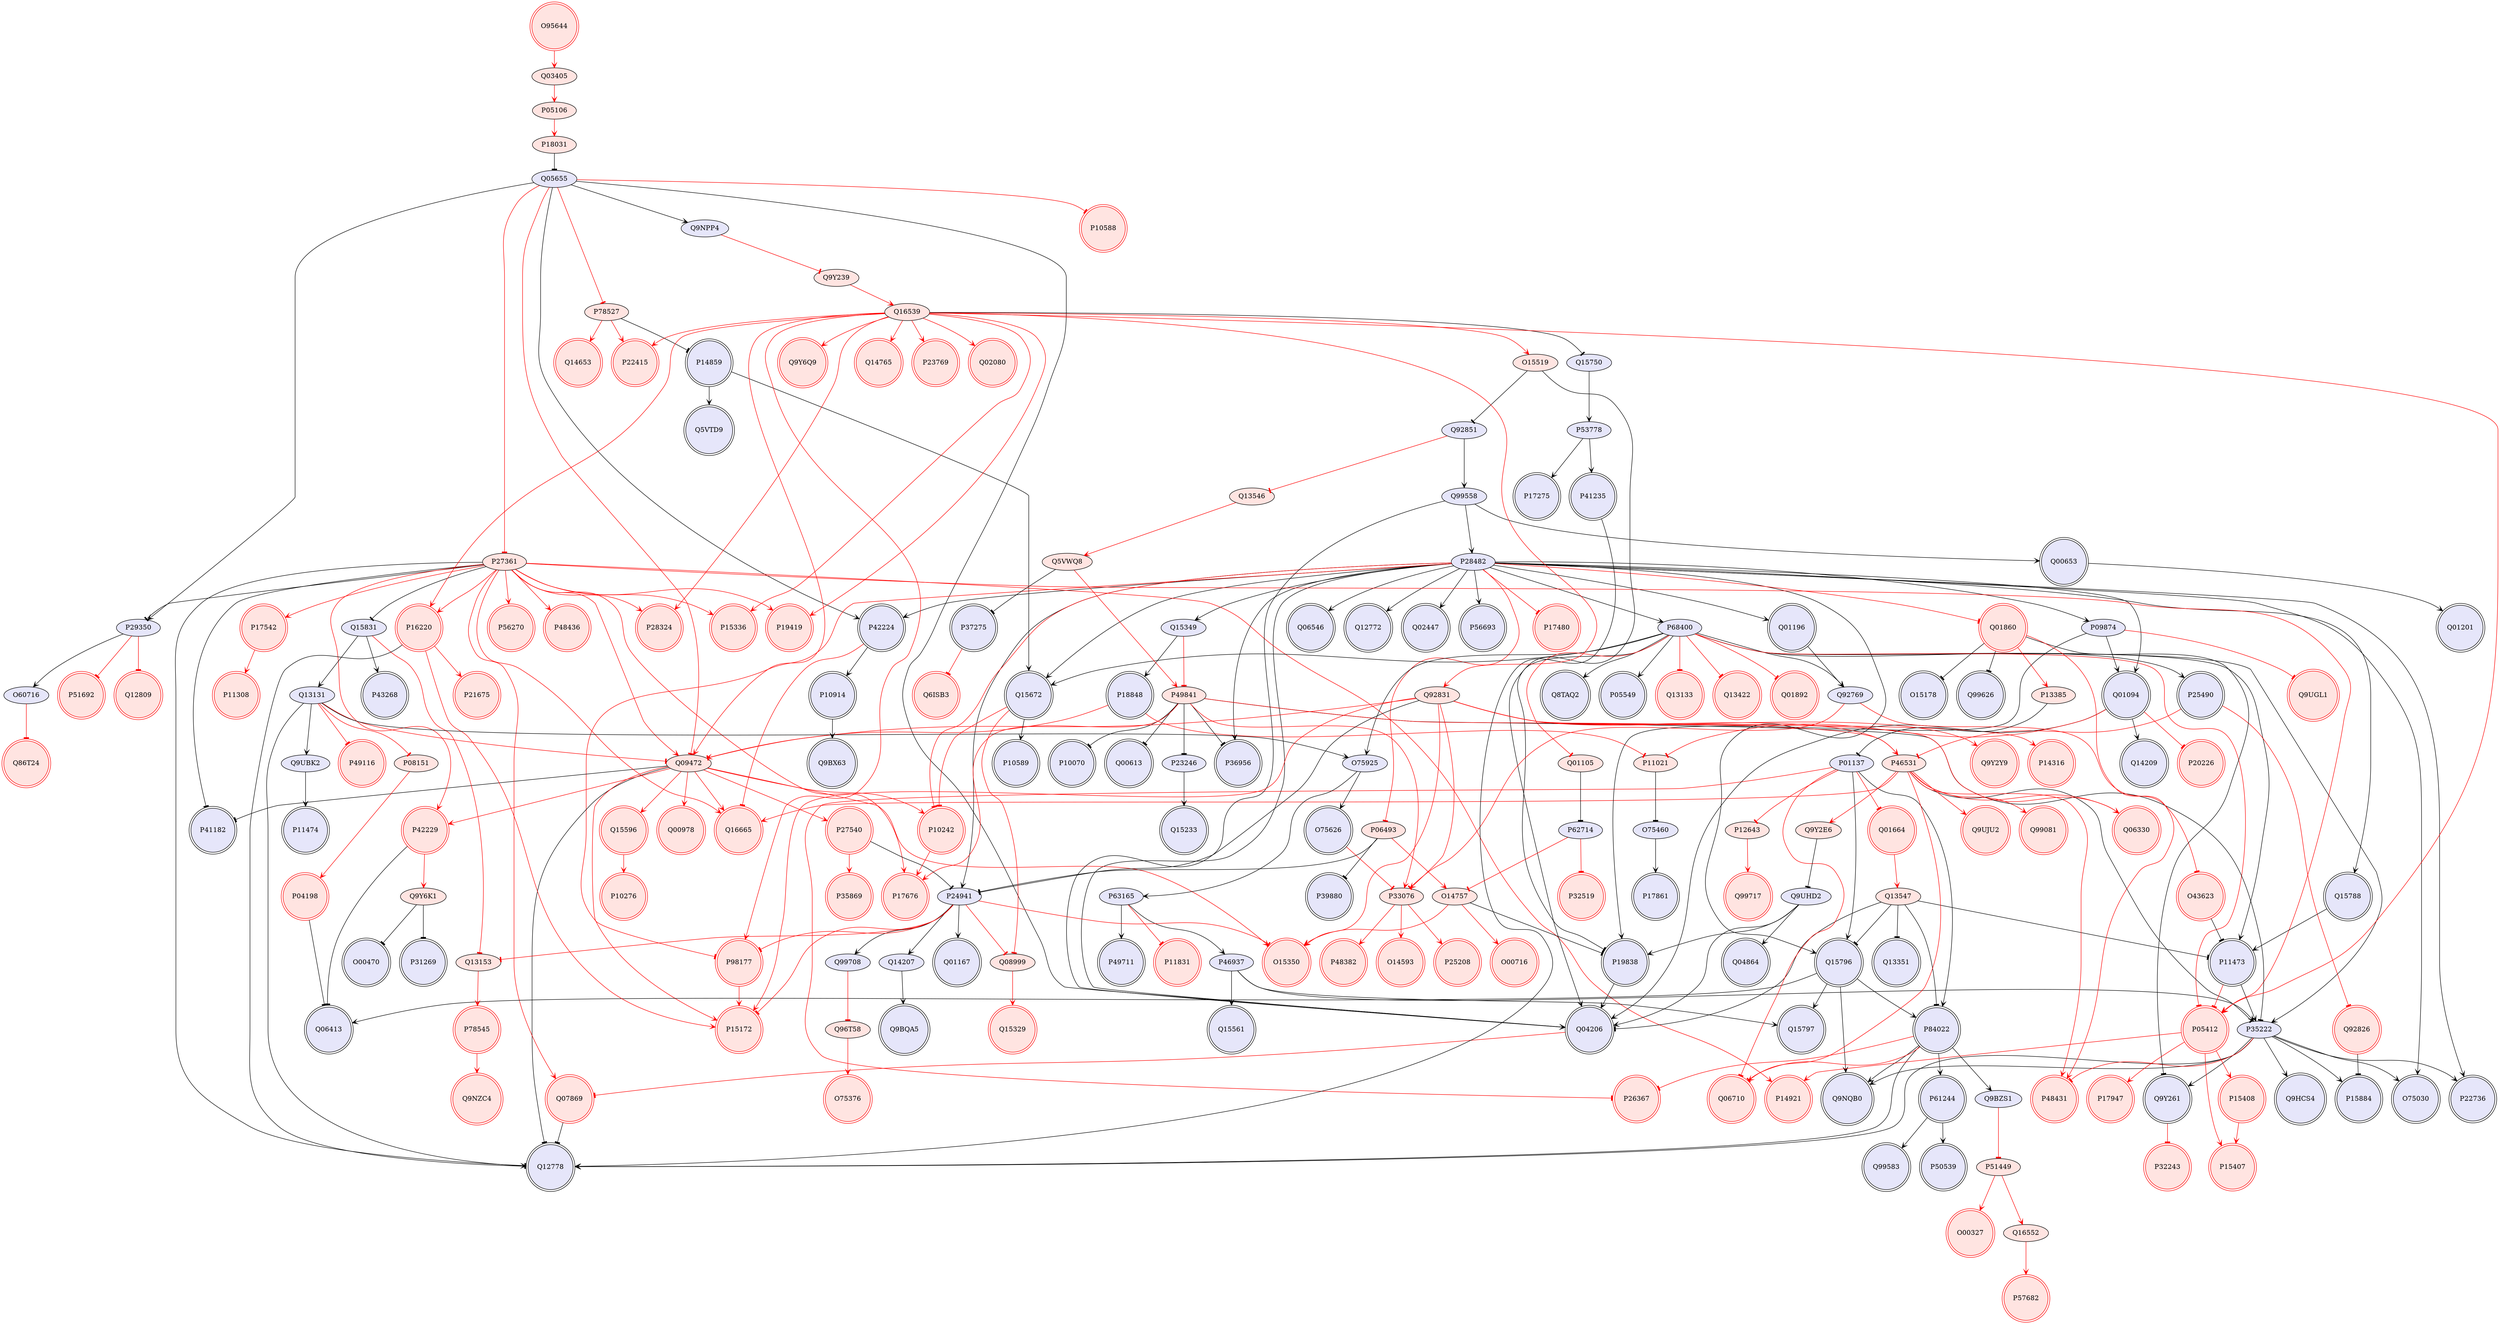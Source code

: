 digraph {

P18031->Q05655 [penwidth=1, color=black, arrowhead="tee"]
O75460->P17861 [penwidth=1, color=black, arrowhead="vee"]
Q15349->P18848 [penwidth=1, color=black, arrowhead="vee"]
P28482->Q15349 [penwidth=1, color=black, arrowhead="vee"]
P78527->P14859 [penwidth=1, color=black, arrowhead="tee"]
Q09472->Q12778 [penwidth=1, color=black, arrowhead="tee"]
Q09472->P41182 [penwidth=1, color=black, arrowhead="tee"]
P27361->Q15831 [penwidth=1, color=black, arrowhead="tee"]
P27361->P29350 [penwidth=1, color=black, arrowhead="tee"]
P27361->Q12778 [penwidth=1, color=black, arrowhead="tee"]
P27361->P41182 [penwidth=1, color=black, arrowhead="tee"]
Q15796->Q15797 [penwidth=1, color=black, arrowhead="vee"]
Q15796->Q9NQB0 [penwidth=1, color=black, arrowhead="vee"]
Q13547->Q15796 [penwidth=1, color=black, arrowhead="tee"]
Q15796->P84022 [penwidth=1, color=black, arrowhead="vee"]
P01137->Q15796 [penwidth=1, color=black, arrowhead="vee"]
P28482->Q15796 [penwidth=1, color=black, arrowhead="vee"]
Q15796->Q06413 [penwidth=1, color=black, arrowhead="vee"]
P46937->P35222 [penwidth=1, color=black, arrowhead="vee"]
P35222->Q9NQB0 [penwidth=1, color=black, arrowhead="vee"]
P35222->Q12778 [penwidth=1, color=black, arrowhead="vee"]
P68400->P35222 [penwidth=1, color=black, arrowhead="vee"]
P46531->P35222 [penwidth=1, color=black, arrowhead="tee"]
P35222->O75030 [penwidth=1, color=black, arrowhead="vee"]
P35222->P22736 [penwidth=1, color=black, arrowhead="vee"]
P11473->P35222 [penwidth=1, color=black, arrowhead="vee"]
P49841->P35222 [penwidth=1, color=black, arrowhead="tee"]
P35222->P15884 [penwidth=1, color=black, arrowhead="vee"]
P35222->Q9HCS4 [penwidth=1, color=black, arrowhead="vee"]
Q99558->Q00653 [penwidth=1, color=black, arrowhead="vee"]
Q00653->Q01201 [penwidth=1, color=black, arrowhead="vee"]
P46937->Q15797 [penwidth=1, color=black, arrowhead="vee"]
P63165->P46937 [penwidth=1, color=black, arrowhead="vee"]
P46937->Q15561 [penwidth=1, color=black, arrowhead="vee"]
P16220->Q12778 [penwidth=1, color=black, arrowhead="tee"]
O14757->P19838 [penwidth=1, color=black, arrowhead="tee"]
P19838->Q04206 [penwidth=1, color=black, arrowhead="vee"]
O15519->P19838 [penwidth=1, color=black, arrowhead="tee"]
P09874->P19838 [penwidth=1, color=black, arrowhead="vee"]
Q9UHD2->P19838 [penwidth=1, color=black, arrowhead="vee"]
P63165->P49711 [penwidth=1, color=black, arrowhead="vee"]
P11021->O75460 [penwidth=1, color=black, arrowhead="tee"]
Q92831->P24941 [penwidth=1, color=black, arrowhead="tee"]
P68400->P25490 [penwidth=1, color=black, arrowhead="vee"]
P49841->P36956 [penwidth=1, color=black, arrowhead="tee"]
P28482->P36956 [penwidth=1, color=black, arrowhead="vee"]
P23246->Q15233 [penwidth=1, color=black, arrowhead="vee"]
P49841->P10070 [penwidth=1, color=black, arrowhead="tee"]
P06493->P24941 [penwidth=1, color=black, arrowhead="tee"]
P06493->P39880 [penwidth=1, color=black, arrowhead="tee"]
Q01094->Q14209 [penwidth=1, color=black, arrowhead="vee"]
Q15831->Q13131 [penwidth=1, color=black, arrowhead="vee"]
Q15831->P43268 [penwidth=1, color=black, arrowhead="vee"]
Q05655->P29350 [penwidth=1, color=black, arrowhead="vee"]
P29350->O60716 [penwidth=1, color=black, arrowhead="vee"]
P84022->Q9NQB0 [penwidth=1, color=black, arrowhead="vee"]
P68400->Q92769 [penwidth=1, color=black, arrowhead="vee"]
Q01196->Q92769 [penwidth=1, color=black, arrowhead="vee"]
P24941->Q99708 [penwidth=1, color=black, arrowhead="vee"]
P24941->Q14207 [penwidth=1, color=black, arrowhead="vee"]
P28482->P24941 [penwidth=1, color=black, arrowhead="vee"]
P24941->Q01167 [penwidth=1, color=black, arrowhead="vee"]
P84022->Q12778 [penwidth=1, color=black, arrowhead="vee"]
Q07869->Q12778 [penwidth=1, color=black, arrowhead="tee"]
Q13131->Q12778 [penwidth=1, color=black, arrowhead="vee"]
P41235->Q12778 [penwidth=1, color=black, arrowhead="vee"]
O75925->P63165 [penwidth=1, color=black, arrowhead="vee"]
P68400->O75925 [penwidth=1, color=black, arrowhead="vee"]
O75925->O75626 [penwidth=1, color=black, arrowhead="vee"]
Q13131->O75925 [penwidth=1, color=black, arrowhead="vee"]
P42224->P10914 [penwidth=1, color=black, arrowhead="vee"]
Q05655->P42224 [penwidth=1, color=black, arrowhead="vee"]
P28482->P42224 [penwidth=1, color=black, arrowhead="vee"]
Q92851->Q99558 [penwidth=1, color=black, arrowhead="vee"]
Q99558->Q04206 [penwidth=1, color=black, arrowhead="vee"]
Q99558->P28482 [penwidth=1, color=black, arrowhead="vee"]
P49841->Q00613 [penwidth=1, color=black, arrowhead="tee"]
Q15788->P11473 [penwidth=1, color=black, arrowhead="vee"]
P28482->Q15788 [penwidth=1, color=black, arrowhead="vee"]
O15519->Q92851 [penwidth=1, color=black, arrowhead="tee"]
Q14207->Q9BQA5 [penwidth=1, color=black, arrowhead="vee"]
P61244->Q99583 [penwidth=1, color=black, arrowhead="vee"]
P84022->P61244 [penwidth=1, color=black, arrowhead="vee"]
P61244->P50539 [penwidth=1, color=black, arrowhead="vee"]
Q13547->Q04206 [penwidth=1, color=black, arrowhead="tee"]
Q13547->P84022 [penwidth=1, color=black, arrowhead="tee"]
Q13547->Q13351 [penwidth=1, color=black, arrowhead="tee"]
P68400->Q8TAQ2 [penwidth=1, color=black, arrowhead="vee"]
P68400->Q04206 [penwidth=1, color=black, arrowhead="vee"]
P68400->Q15672 [penwidth=1, color=black, arrowhead="vee"]
P68400->P11473 [penwidth=1, color=black, arrowhead="vee"]
P28482->P68400 [penwidth=1, color=black, arrowhead="vee"]
P68400->P05549 [penwidth=1, color=black, arrowhead="vee"]
P10914->Q9BX63 [penwidth=1, color=black, arrowhead="vee"]
Q01094->Q04206 [penwidth=1, color=black, arrowhead="vee"]
P09874->Q01094 [penwidth=1, color=black, arrowhead="vee"]
P28482->Q01094 [penwidth=1, color=black, arrowhead="vee"]
P28482->Q06546 [penwidth=1, color=black, arrowhead="vee"]
P28482->O75030 [penwidth=1, color=black, arrowhead="vee"]
Q13131->Q9UBK2 [penwidth=1, color=black, arrowhead="vee"]
Q9UBK2->P11474 [penwidth=1, color=black, arrowhead="vee"]
Q05655->Q04206 [penwidth=1, color=black, arrowhead="vee"]
Q9UHD2->Q04206 [penwidth=1, color=black, arrowhead="vee"]
P28482->Q04206 [penwidth=1, color=black, arrowhead="vee"]
P28482->P22736 [penwidth=1, color=black, arrowhead="vee"]
P49841->P23246 [penwidth=1, color=black, arrowhead="tee"]
Q9UHD2->Q04864 [penwidth=1, color=black, arrowhead="vee"]
P01137->P84022 [penwidth=1, color=black, arrowhead="vee"]
P84022->Q9BZS1 [penwidth=1, color=black, arrowhead="vee"]
P28482->Q15672 [penwidth=1, color=black, arrowhead="vee"]
P28482->P09874 [penwidth=1, color=black, arrowhead="vee"]
P28482->Q12772 [penwidth=1, color=black, arrowhead="vee"]
Q05655->Q9NPP4 [penwidth=1, color=black, arrowhead="vee"]
P28482->Q01196 [penwidth=1, color=black, arrowhead="vee"]
P28482->Q02447 [penwidth=1, color=black, arrowhead="vee"]
Q16539->Q15750 [penwidth=1, color=black, arrowhead="tee"]
Q9Y2E6->Q9UHD2 [penwidth=1, color=black, arrowhead="tee"]
Q01105->P62714 [penwidth=1, color=black, arrowhead="tee"]
P13385->P01137 [penwidth=1, color=black, arrowhead="tee"]
P28482->P56693 [penwidth=1, color=black, arrowhead="vee"]
Q15750->P53778 [penwidth=1, color=black, arrowhead="vee"]
P53778->P41235 [penwidth=1, color=black, arrowhead="vee"]
Q01860->Q9Y261 [penwidth=1, color=black, arrowhead="tee"]
P35222->Q9Y261 [penwidth=1, color=black, arrowhead="vee"]
P14859->Q5VTD9 [penwidth=1, color=black, arrowhead="vee"]
P14859->Q15672 [penwidth=1, color=black, arrowhead="vee"]
Q13547->P11473 [penwidth=1, color=black, arrowhead="tee"]
O43623->P11473 [penwidth=1, color=black, arrowhead="tee"]
Q92826->P15884 [penwidth=1, color=black, arrowhead="tee"]
P42229->Q06413 [penwidth=1, color=black, arrowhead="tee"]
P04198->Q06413 [penwidth=1, color=black, arrowhead="tee"]
Q01860->Q99626 [penwidth=1, color=black, arrowhead="tee"]
Q01860->O15178 [penwidth=1, color=black, arrowhead="tee"]
Q5VWQ8->P37275 [penwidth=1, color=black, arrowhead="tee"]
Q15672->P10589 [penwidth=1, color=black, arrowhead="vee"]
P53778->P17275 [penwidth=1, color=black, arrowhead="vee"]
Q9Y6K1->O00470 [penwidth=1, color=black, arrowhead="tee"]
Q9Y6K1->P31269 [penwidth=1, color=black, arrowhead="tee"]
P27540->P24941 [penwidth=1, color=black, arrowhead="tee"]
P05106->P18031 [penwidth=1, color=red, arrowhead="vee"]
Q09472->O15350 [penwidth=1, color=red, arrowhead="vee"]
Q92831->O15350 [penwidth=1, color=red, arrowhead="vee"]
P24941->O15350 [penwidth=1, color=red, arrowhead="tee"]
O14757->O15350 [penwidth=1, color=red, arrowhead="vee"]
P12643->Q99717 [penwidth=1, color=red, arrowhead="vee"]
Q15349->P49841 [penwidth=1, color=red, arrowhead="tee"]
P27361->Q09472 [penwidth=1, color=red, arrowhead="vee"]
P18848->Q09472 [penwidth=1, color=red, arrowhead="tee"]
Q09472->P27540 [penwidth=1, color=red, arrowhead="vee"]
Q92831->Q09472 [penwidth=1, color=red, arrowhead="vee"]
Q09472->P15172 [penwidth=1, color=red, arrowhead="vee"]
Q09472->P10242 [penwidth=1, color=red, arrowhead="vee"]
Q09472->Q15596 [penwidth=1, color=red, arrowhead="vee"]
Q09472->P42229 [penwidth=1, color=red, arrowhead="vee"]
Q09472->Q16665 [penwidth=1, color=red, arrowhead="vee"]
Q05655->Q09472 [penwidth=1, color=red, arrowhead="tee"]
Q16539->Q09472 [penwidth=1, color=red, arrowhead="vee"]
Q13131->Q09472 [penwidth=1, color=red, arrowhead="tee"]
Q09472->Q00978 [penwidth=1, color=red, arrowhead="vee"]
P51449->O00327 [penwidth=1, color=red, arrowhead="vee"]
P27361->P16220 [penwidth=1, color=red, arrowhead="vee"]
P27361->P05412 [penwidth=1, color=red, arrowhead="vee"]
P27361->P15336 [penwidth=1, color=red, arrowhead="vee"]
P27361->P42229 [penwidth=1, color=red, arrowhead="vee"]
P27361->Q16665 [penwidth=1, color=red, arrowhead="vee"]
P27361->P17676 [penwidth=1, color=red, arrowhead="vee"]
Q05655->P27361 [penwidth=1, color=red, arrowhead="tee"]
P27361->Q07869 [penwidth=1, color=red, arrowhead="vee"]
P27361->P14921 [penwidth=1, color=red, arrowhead="vee"]
P27361->P17542 [penwidth=1, color=red, arrowhead="vee"]
P27361->P19419 [penwidth=1, color=red, arrowhead="vee"]
P27361->P28324 [penwidth=1, color=red, arrowhead="vee"]
P27361->P56270 [penwidth=1, color=red, arrowhead="vee"]
Q13131->P08151 [penwidth=1, color=red, arrowhead="tee"]
P42229->Q9Y6K1 [penwidth=1, color=red, arrowhead="vee"]
P29350->P51692 [penwidth=1, color=red, arrowhead="tee"]
P35222->P48431 [penwidth=1, color=red, arrowhead="tee"]
P27540->P35869 [penwidth=1, color=red, arrowhead="vee"]
Q13131->P49116 [penwidth=1, color=red, arrowhead="tee"]
Q16539->P16220 [penwidth=1, color=red, arrowhead="vee"]
P16220->P21675 [penwidth=1, color=red, arrowhead="vee"]
Q9Y261->P32243 [penwidth=1, color=red, arrowhead="tee"]
Q92831->P15172 [penwidth=1, color=red, arrowhead="vee"]
Q92831->Q06330 [penwidth=1, color=red, arrowhead="vee"]
Q92831->P46531 [penwidth=1, color=red, arrowhead="vee"]
Q16539->Q92831 [penwidth=1, color=red, arrowhead="vee"]
Q92831->P14316 [penwidth=1, color=red, arrowhead="vee"]
Q92831->P33076 [penwidth=1, color=red, arrowhead="vee"]
Q92831->Q9Y2Y9 [penwidth=1, color=red, arrowhead="vee"]
P25490->P46531 [penwidth=1, color=red, arrowhead="tee"]
Q16539->Q9Y6Q9 [penwidth=1, color=red, arrowhead="vee"]
O14757->O00716 [penwidth=1, color=red, arrowhead="vee"]
P24941->Q08999 [penwidth=1, color=red, arrowhead="tee"]
Q08999->Q15329 [penwidth=1, color=red, arrowhead="vee"]
P06493->O14757 [penwidth=1, color=red, arrowhead="vee"]
P28482->P06493 [penwidth=1, color=red, arrowhead="tee"]
Q96T58->O75376 [penwidth=1, color=red, arrowhead="vee"]
Q15831->Q13153 [penwidth=1, color=red, arrowhead="tee"]
P29350->Q12809 [penwidth=1, color=red, arrowhead="tee"]
Q92769->P33076 [penwidth=1, color=red, arrowhead="tee"]
P24941->P15172 [penwidth=1, color=red, arrowhead="tee"]
P24941->Q13153 [penwidth=1, color=red, arrowhead="tee"]
P24941->P98177 [penwidth=1, color=red, arrowhead="tee"]
Q01094->P20226 [penwidth=1, color=red, arrowhead="tee"]
Q16539->Q14765 [penwidth=1, color=red, arrowhead="vee"]
P78527->Q14653 [penwidth=1, color=red, arrowhead="vee"]
P46531->P48431 [penwidth=1, color=red, arrowhead="vee"]
P42224->Q16665 [penwidth=1, color=red, arrowhead="tee"]
P46531->Q9UJU2 [penwidth=1, color=red, arrowhead="vee"]
P68400->P05412 [penwidth=1, color=red, arrowhead="tee"]
P05412->P15407 [penwidth=1, color=red, arrowhead="vee"]
P11473->P05412 [penwidth=1, color=red, arrowhead="tee"]
P05412->P17947 [penwidth=1, color=red, arrowhead="vee"]
Q16539->P05412 [penwidth=1, color=red, arrowhead="vee"]
P05412->P14921 [penwidth=1, color=red, arrowhead="vee"]
P05412->P15408 [penwidth=1, color=red, arrowhead="vee"]
Q15596->P10276 [penwidth=1, color=red, arrowhead="vee"]
P10242->P17676 [penwidth=1, color=red, arrowhead="vee"]
P28482->P10242 [penwidth=1, color=red, arrowhead="tee"]
P63165->P11831 [penwidth=1, color=red, arrowhead="tee"]
P46531->Q06330 [penwidth=1, color=red, arrowhead="vee"]
Q92851->Q13546 [penwidth=1, color=red, arrowhead="tee"]
Q01664->Q13547 [penwidth=1, color=red, arrowhead="vee"]
P33076->P25208 [penwidth=1, color=red, arrowhead="vee"]
Q99708->Q96T58 [penwidth=1, color=red, arrowhead="tee"]
P78527->P22415 [penwidth=1, color=red, arrowhead="vee"]
Q16539->P22415 [penwidth=1, color=red, arrowhead="vee"]
P68400->Q01105 [penwidth=1, color=red, arrowhead="tee"]
P68400->Q13133 [penwidth=1, color=red, arrowhead="tee"]
P68400->Q13422 [penwidth=1, color=red, arrowhead="tee"]
P68400->Q01892 [penwidth=1, color=red, arrowhead="tee"]
Q16539->P15336 [penwidth=1, color=red, arrowhead="vee"]
P62714->O14757 [penwidth=1, color=red, arrowhead="tee"]
P15408->P15407 [penwidth=1, color=red, arrowhead="vee"]
Q01094->P11021 [penwidth=1, color=red, arrowhead="tee"]
P46531->Q06710 [penwidth=1, color=red, arrowhead="vee"]
P84022->Q06710 [penwidth=1, color=red, arrowhead="tee"]
P01137->Q06710 [penwidth=1, color=red, arrowhead="tee"]
Q13546->Q5VWQ8 [penwidth=1, color=red, arrowhead="vee"]
P46531->Q16665 [penwidth=1, color=red, arrowhead="vee"]
P49841->P46531 [penwidth=1, color=red, arrowhead="vee"]
P46531->Q9Y2E6 [penwidth=1, color=red, arrowhead="vee"]
Q13153->P78545 [penwidth=1, color=red, arrowhead="vee"]
Q04206->Q07869 [penwidth=1, color=red, arrowhead="tee"]
P49841->P17676 [penwidth=1, color=red, arrowhead="vee"]
Q05655->P78527 [penwidth=1, color=red, arrowhead="tee"]
Q16539->O15519 [penwidth=1, color=red, arrowhead="vee"]
P84022->P26367 [penwidth=1, color=red, arrowhead="tee"]
P09874->Q9UGL1 [penwidth=1, color=red, arrowhead="tee"]
Q9BZS1->P51449 [penwidth=1, color=red, arrowhead="tee"]
Q05655->P10588 [penwidth=1, color=red, arrowhead="tee"]
Q9NPP4->Q9Y239 [penwidth=1, color=red, arrowhead="tee"]
Q16539->P98177 [penwidth=1, color=red, arrowhead="vee"]
Q9Y239->Q16539 [penwidth=1, color=red, arrowhead="vee"]
Q16539->P19419 [penwidth=1, color=red, arrowhead="vee"]
Q16539->P23769 [penwidth=1, color=red, arrowhead="vee"]
Q16539->P28324 [penwidth=1, color=red, arrowhead="vee"]
Q16539->Q02080 [penwidth=1, color=red, arrowhead="vee"]
O60716->Q86T24 [penwidth=1, color=red, arrowhead="tee"]
Q5VWQ8->P49841 [penwidth=1, color=red, arrowhead="vee"]
P49841->P33076 [penwidth=1, color=red, arrowhead="vee"]
P28482->P98177 [penwidth=1, color=red, arrowhead="tee"]
P01137->P12643 [penwidth=1, color=red, arrowhead="tee"]
P28482->Q01860 [penwidth=1, color=red, arrowhead="tee"]
P28482->P17480 [penwidth=1, color=red, arrowhead="tee"]
Q03405->P05106 [penwidth=1, color=red, arrowhead="vee"]
P78545->Q9NZC4 [penwidth=1, color=red, arrowhead="vee"]
P62714->P32519 [penwidth=1, color=red, arrowhead="tee"]
P33076->P48382 [penwidth=1, color=red, arrowhead="vee"]
P33076->O14593 [penwidth=1, color=red, arrowhead="vee"]
P16220->P15172 [penwidth=1, color=red, arrowhead="vee"]
P98177->P15172 [penwidth=1, color=red, arrowhead="vee"]
Q15672->P10242 [penwidth=1, color=red, arrowhead="tee"]
P08151->P04198 [penwidth=1, color=red, arrowhead="vee"]
P17542->P11308 [penwidth=1, color=red, arrowhead="vee"]
P25490->Q92826 [penwidth=1, color=red, arrowhead="tee"]
Q92769->O43623 [penwidth=1, color=red, arrowhead="tee"]
Q01860->P48431 [penwidth=1, color=red, arrowhead="vee"]
Q01860->P13385 [penwidth=1, color=red, arrowhead="vee"]
P37275->Q6ISB3 [penwidth=1, color=red, arrowhead="tee"]
O75626->P33076 [penwidth=1, color=red, arrowhead="tee"]
P46531->Q99081 [penwidth=1, color=red, arrowhead="vee"]
P18848->P11021 [penwidth=1, color=red, arrowhead="tee"]
P27361->P48436 [penwidth=1, color=red, arrowhead="vee"]
Q16552->P57682 [penwidth=1, color=red, arrowhead="vee"]
P01137->P26367 [penwidth=1, color=red, arrowhead="tee"]
P01137->Q01664 [penwidth=1, color=red, arrowhead="tee"]
O95644->Q03405 [penwidth=1, color=red, arrowhead="vee"]
Q15672->Q08999 [penwidth=1, color=red, arrowhead="tee"]
P51449->Q16552 [penwidth=1, color=red, arrowhead="vee"]
O95644 [style=filled, color=red, fillcolor=mistyrose, shape=invhouse];
P35869 [style=filled, color=red, fillcolor=mistyrose, shape=doublecircle];
P27540 [style=filled, color=red, fillcolor=mistyrose, shape=doublecircle];
O00327 [style=filled, color=red, fillcolor=mistyrose, shape=doublecircle];
P15336 [style=filled, color=red, fillcolor=mistyrose, shape=doublecircle];
P18848 [style=filled, color=black, fillcolor=lavender, shape=doublecircle];
Q9BX63 [style=filled, color=black, fillcolor=lavender, shape=doublecircle];
P41182 [style=filled, color=black, fillcolor=lavender, shape=doublecircle];
Q99626 [style=filled, color=black, fillcolor=lavender, shape=doublecircle];
P17676 [style=filled, color=red, fillcolor=mistyrose, shape=doublecircle];
P16220 [style=filled, color=red, fillcolor=mistyrose, shape=doublecircle];
P49711 [style=filled, color=black, fillcolor=lavender, shape=doublecircle];
P39880 [style=filled, color=black, fillcolor=lavender, shape=doublecircle];
Q01094 [style=filled, color=black, fillcolor=lavender, shape=doublecircle];
Q14209 [style=filled, color=black, fillcolor=lavender, shape=doublecircle];
O00716 [style=filled, color=red, fillcolor=mistyrose, shape=doublecircle];
Q15329 [style=filled, color=red, fillcolor=mistyrose, shape=doublecircle];
Q9NZC4 [style=filled, color=red, fillcolor=mistyrose, shape=doublecircle];
P32519 [style=filled, color=red, fillcolor=mistyrose, shape=doublecircle];
P78545 [style=filled, color=red, fillcolor=mistyrose, shape=doublecircle];
P19419 [style=filled, color=red, fillcolor=mistyrose, shape=doublecircle];
P28324 [style=filled, color=red, fillcolor=mistyrose, shape=doublecircle];
P11308 [style=filled, color=red, fillcolor=mistyrose, shape=doublecircle];
Q12809 [style=filled, color=red, fillcolor=mistyrose, shape=doublecircle];
P11474 [style=filled, color=black, fillcolor=lavender, shape=doublecircle];
P14921 [style=filled, color=red, fillcolor=mistyrose, shape=doublecircle];
P43268 [style=filled, color=black, fillcolor=lavender, shape=doublecircle];
P15407 [style=filled, color=red, fillcolor=mistyrose, shape=doublecircle];
P15408 [style=filled, color=red, fillcolor=mistyrose, shape=doublecircle];
Q9Y261 [style=filled, color=black, fillcolor=lavender, shape=doublecircle];
Q01167 [style=filled, color=black, fillcolor=lavender, shape=doublecircle];
Q12778 [style=filled, color=black, fillcolor=lavender, shape=doublecircle];
P98177 [style=filled, color=red, fillcolor=mistyrose, shape=doublecircle];
Q06546 [style=filled, color=black, fillcolor=lavender, shape=doublecircle];
P23769 [style=filled, color=red, fillcolor=mistyrose, shape=doublecircle];
Q5VTD9 [style=filled, color=black, fillcolor=lavender, shape=doublecircle];
P10070 [style=filled, color=black, fillcolor=lavender, shape=doublecircle];
Q6ISB3 [style=filled, color=red, fillcolor=mistyrose, shape=doublecircle];
Q16665 [style=filled, color=red, fillcolor=mistyrose, shape=doublecircle];
Q9BQA5 [style=filled, color=black, fillcolor=lavender, shape=doublecircle];
P41235 [style=filled, color=black, fillcolor=lavender, shape=doublecircle];
P31269 [style=filled, color=black, fillcolor=lavender, shape=doublecircle];
Q92826 [style=filled, color=red, fillcolor=mistyrose, shape=doublecircle];
Q00613 [style=filled, color=black, fillcolor=lavender, shape=doublecircle];
Q13422 [style=filled, color=red, fillcolor=mistyrose, shape=doublecircle];
P10914 [style=filled, color=black, fillcolor=lavender, shape=doublecircle];
P14316 [style=filled, color=red, fillcolor=mistyrose, shape=doublecircle];
Q14653 [style=filled, color=red, fillcolor=mistyrose, shape=doublecircle];
Q00978 [style=filled, color=red, fillcolor=mistyrose, shape=doublecircle];
P05412 [style=filled, color=red, fillcolor=mistyrose, shape=doublecircle];
P17275 [style=filled, color=black, fillcolor=lavender, shape=doublecircle];
Q9UGL1 [style=filled, color=red, fillcolor=mistyrose, shape=doublecircle];
Q13351 [style=filled, color=black, fillcolor=lavender, shape=doublecircle];
Q9Y2Y9 [style=filled, color=red, fillcolor=mistyrose, shape=doublecircle];
P57682 [style=filled, color=red, fillcolor=mistyrose, shape=doublecircle];
Q9UJU2 [style=filled, color=red, fillcolor=mistyrose, shape=doublecircle];
P61244 [style=filled, color=black, fillcolor=lavender, shape=doublecircle];
P56270 [style=filled, color=red, fillcolor=mistyrose, shape=doublecircle];
Q02080 [style=filled, color=red, fillcolor=mistyrose, shape=doublecircle];
Q06413 [style=filled, color=black, fillcolor=lavender, shape=doublecircle];
O00470 [style=filled, color=black, fillcolor=lavender, shape=doublecircle];
O75030 [style=filled, color=black, fillcolor=lavender, shape=doublecircle];
Q99583 [style=filled, color=black, fillcolor=lavender, shape=doublecircle];
P50539 [style=filled, color=black, fillcolor=lavender, shape=doublecircle];
P10242 [style=filled, color=red, fillcolor=mistyrose, shape=doublecircle];
P04198 [style=filled, color=red, fillcolor=mistyrose, shape=doublecircle];
P15172 [style=filled, color=red, fillcolor=mistyrose, shape=doublecircle];
Q15788 [style=filled, color=black, fillcolor=lavender, shape=doublecircle];
Q15596 [style=filled, color=red, fillcolor=mistyrose, shape=doublecircle];
Q9Y6Q9 [style=filled, color=red, fillcolor=mistyrose, shape=doublecircle];
O75376 [style=filled, color=red, fillcolor=mistyrose, shape=doublecircle];
O95644 [style=filled, color=red, fillcolor=mistyrose, shape=doublecircle];
P19838 [style=filled, color=black, fillcolor=lavender, shape=doublecircle];
Q00653 [style=filled, color=black, fillcolor=lavender, shape=doublecircle];
P25208 [style=filled, color=red, fillcolor=mistyrose, shape=doublecircle];
Q15233 [style=filled, color=black, fillcolor=lavender, shape=doublecircle];
Q13133 [style=filled, color=red, fillcolor=mistyrose, shape=doublecircle];
P49116 [style=filled, color=red, fillcolor=mistyrose, shape=doublecircle];
P10589 [style=filled, color=black, fillcolor=lavender, shape=doublecircle];
P10588 [style=filled, color=red, fillcolor=mistyrose, shape=doublecircle];
P22736 [style=filled, color=black, fillcolor=lavender, shape=doublecircle];
P32243 [style=filled, color=red, fillcolor=mistyrose, shape=doublecircle];
P26367 [style=filled, color=red, fillcolor=mistyrose, shape=doublecircle];
Q06710 [style=filled, color=red, fillcolor=mistyrose, shape=doublecircle];
P14859 [style=filled, color=black, fillcolor=lavender, shape=doublecircle];
Q01860 [style=filled, color=red, fillcolor=mistyrose, shape=doublecircle];
Q07869 [style=filled, color=red, fillcolor=mistyrose, shape=doublecircle];
O75626 [style=filled, color=black, fillcolor=lavender, shape=doublecircle];
P10276 [style=filled, color=red, fillcolor=mistyrose, shape=doublecircle];
Q06330 [style=filled, color=red, fillcolor=mistyrose, shape=doublecircle];
Q04864 [style=filled, color=black, fillcolor=lavender, shape=doublecircle];
Q04206 [style=filled, color=black, fillcolor=lavender, shape=doublecircle];
Q01201 [style=filled, color=black, fillcolor=lavender, shape=doublecircle];
P48382 [style=filled, color=red, fillcolor=mistyrose, shape=doublecircle];
O14593 [style=filled, color=red, fillcolor=mistyrose, shape=doublecircle];
Q01196 [style=filled, color=black, fillcolor=lavender, shape=doublecircle];
Q15797 [style=filled, color=black, fillcolor=lavender, shape=doublecircle];
Q15796 [style=filled, color=black, fillcolor=lavender, shape=doublecircle];
P84022 [style=filled, color=black, fillcolor=lavender, shape=doublecircle];
Q99717 [style=filled, color=red, fillcolor=mistyrose, shape=doublecircle];
Q8TAQ2 [style=filled, color=black, fillcolor=lavender, shape=doublecircle];
O43623 [style=filled, color=red, fillcolor=mistyrose, shape=doublecircle];
P56693 [style=filled, color=black, fillcolor=lavender, shape=doublecircle];
P48431 [style=filled, color=red, fillcolor=mistyrose, shape=doublecircle];
P48436 [style=filled, color=red, fillcolor=mistyrose, shape=doublecircle];
Q02447 [style=filled, color=black, fillcolor=lavender, shape=doublecircle];
P17947 [style=filled, color=red, fillcolor=mistyrose, shape=doublecircle];
Q01892 [style=filled, color=red, fillcolor=mistyrose, shape=doublecircle];
P36956 [style=filled, color=black, fillcolor=lavender, shape=doublecircle];
Q12772 [style=filled, color=black, fillcolor=lavender, shape=doublecircle];
P11831 [style=filled, color=red, fillcolor=mistyrose, shape=doublecircle];
P42224 [style=filled, color=black, fillcolor=lavender, shape=doublecircle];
Q14765 [style=filled, color=red, fillcolor=mistyrose, shape=doublecircle];
P42229 [style=filled, color=red, fillcolor=mistyrose, shape=doublecircle];
P51692 [style=filled, color=red, fillcolor=mistyrose, shape=doublecircle];
O15178 [style=filled, color=black, fillcolor=lavender, shape=doublecircle];
P21675 [style=filled, color=red, fillcolor=mistyrose, shape=doublecircle];
P17542 [style=filled, color=red, fillcolor=mistyrose, shape=doublecircle];
P20226 [style=filled, color=red, fillcolor=mistyrose, shape=doublecircle];
Q99081 [style=filled, color=red, fillcolor=mistyrose, shape=doublecircle];
Q9HCS4 [style=filled, color=black, fillcolor=lavender, shape=doublecircle];
P15884 [style=filled, color=black, fillcolor=lavender, shape=doublecircle];
Q9NQB0 [style=filled, color=black, fillcolor=lavender, shape=doublecircle];
Q15561 [style=filled, color=black, fillcolor=lavender, shape=doublecircle];
P05549 [style=filled, color=black, fillcolor=lavender, shape=doublecircle];
Q01664 [style=filled, color=red, fillcolor=mistyrose, shape=doublecircle];
O15350 [style=filled, color=red, fillcolor=mistyrose, shape=doublecircle];
Q15672 [style=filled, color=black, fillcolor=lavender, shape=doublecircle];
P17480 [style=filled, color=red, fillcolor=mistyrose, shape=doublecircle];
P22415 [style=filled, color=red, fillcolor=mistyrose, shape=doublecircle];
P11473 [style=filled, color=black, fillcolor=lavender, shape=doublecircle];
P17861 [style=filled, color=black, fillcolor=lavender, shape=doublecircle];
P25490 [style=filled, color=black, fillcolor=lavender, shape=doublecircle];
Q86T24 [style=filled, color=red, fillcolor=mistyrose, shape=doublecircle];
P37275 [style=filled, color=black, fillcolor=lavender, shape=doublecircle];
P18031 [style=filled, fillcolor=mistyrose];
O75460 [style=filled, fillcolor=lavender];
Q15349 [style=filled, fillcolor=lavender];
P28482 [style=filled, fillcolor=lavender];
P78527 [style=filled, fillcolor=mistyrose];
Q09472 [style=filled, fillcolor=mistyrose];
P27361 [style=filled, fillcolor=mistyrose];
Q13547 [style=filled, fillcolor=mistyrose];
P01137 [style=filled, fillcolor=lavender];
P46937 [style=filled, fillcolor=lavender];
P35222 [style=filled, fillcolor=lavender];
P68400 [style=filled, fillcolor=lavender];
P46531 [style=filled, fillcolor=mistyrose];
P49841 [style=filled, fillcolor=mistyrose];
Q99558 [style=filled, fillcolor=lavender];
P63165 [style=filled, fillcolor=lavender];
O14757 [style=filled, fillcolor=mistyrose];
O15519 [style=filled, fillcolor=mistyrose];
P09874 [style=filled, fillcolor=lavender];
Q9UHD2 [style=filled, fillcolor=lavender];
P11021 [style=filled, fillcolor=mistyrose];
Q92831 [style=filled, fillcolor=mistyrose];
P23246 [style=filled, fillcolor=lavender];
P06493 [style=filled, fillcolor=mistyrose];
Q15831 [style=filled, fillcolor=lavender];
Q05655 [style=filled, fillcolor=lavender];
P29350 [style=filled, fillcolor=lavender];
P24941 [style=filled, fillcolor=lavender];
Q13131 [style=filled, fillcolor=lavender];
O75925 [style=filled, fillcolor=lavender];
Q92851 [style=filled, fillcolor=lavender];
Q14207 [style=filled, fillcolor=lavender];
Q9UBK2 [style=filled, fillcolor=lavender];
Q16539 [style=filled, fillcolor=mistyrose];
Q9Y2E6 [style=filled, fillcolor=mistyrose];
Q01105 [style=filled, fillcolor=mistyrose];
P13385 [style=filled, fillcolor=mistyrose];
Q15750 [style=filled, fillcolor=lavender];
P53778 [style=filled, fillcolor=lavender];
Q5VWQ8 [style=filled, fillcolor=mistyrose];
Q9Y6K1 [style=filled, fillcolor=mistyrose];
P05106 [style=filled, fillcolor=mistyrose];
P12643 [style=filled, fillcolor=mistyrose];
P51449 [style=filled, fillcolor=mistyrose];
Q08999 [style=filled, fillcolor=mistyrose];
Q96T58 [style=filled, fillcolor=mistyrose];
Q92769 [style=filled, fillcolor=lavender];
P33076 [style=filled, fillcolor=mistyrose];
Q99708 [style=filled, fillcolor=lavender];
P62714 [style=filled, fillcolor=lavender];
Q13546 [style=filled, fillcolor=mistyrose];
Q13153 [style=filled, fillcolor=mistyrose];
Q9BZS1 [style=filled, fillcolor=lavender];
Q9NPP4 [style=filled, fillcolor=lavender];
Q9Y239 [style=filled, fillcolor=mistyrose];
O60716 [style=filled, fillcolor=lavender];
Q03405 [style=filled, fillcolor=mistyrose];
P08151 [style=filled, fillcolor=mistyrose];
Q16552 [style=filled, fillcolor=mistyrose];


}
